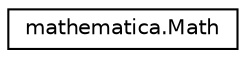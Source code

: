 digraph "Graphical Class Hierarchy"
{
  edge [fontname="Helvetica",fontsize="10",labelfontname="Helvetica",labelfontsize="10"];
  node [fontname="Helvetica",fontsize="10",shape=record];
  rankdir="LR";
  Node0 [label="mathematica.Math",height=0.2,width=0.4,color="black", fillcolor="white", style="filled",URL="$classmathematica_1_1Math.html"];
}
